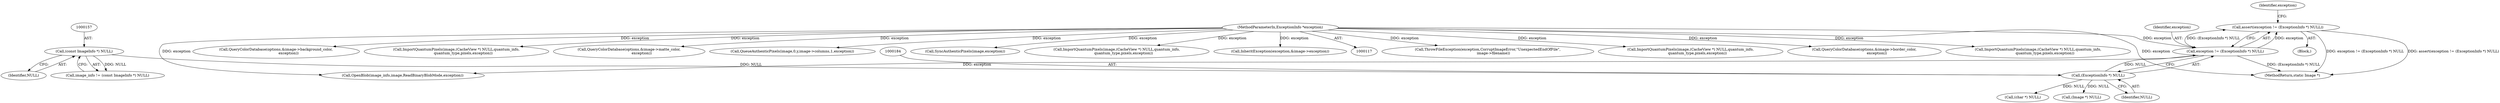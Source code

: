 digraph "0_ImageMagick_f6e9d0d9955e85bdd7540b251cd50d598dacc5e6_34@API" {
"1000180" [label="(Call,assert(exception != (ExceptionInfo *) NULL))"];
"1000181" [label="(Call,exception != (ExceptionInfo *) NULL)"];
"1000119" [label="(MethodParameterIn,ExceptionInfo *exception)"];
"1000183" [label="(Call,(ExceptionInfo *) NULL)"];
"1000156" [label="(Call,(const ImageInfo *) NULL)"];
"1000156" [label="(Call,(const ImageInfo *) NULL)"];
"1003390" [label="(Call,ThrowFileException(exception,CorruptImageError,\"UnexpectedEndOfFile\",\n          image->filename))"];
"1003119" [label="(Call,ImportQuantumPixels(image,(CacheView *) NULL,quantum_info,\n            quantum_type,pixels,exception))"];
"1000722" [label="(Call,QueryColorDatabase(options,&image->border_color,\n                      exception))"];
"1003221" [label="(Call,ImportQuantumPixels(image,(CacheView *) NULL,quantum_info,\n            quantum_type,pixels,exception))"];
"1000252" [label="(Call,(char *) NULL)"];
"1000648" [label="(Call,QueryColorDatabase(options,&image->background_color,\n                      exception))"];
"1002941" [label="(Call,ImportQuantumPixels(image,(CacheView *) NULL,quantum_info,\n            quantum_type,pixels,exception))"];
"1000182" [label="(Identifier,exception)"];
"1000119" [label="(MethodParameterIn,ExceptionInfo *exception)"];
"1000198" [label="(Call,OpenBlob(image_info,image,ReadBinaryBlobMode,exception))"];
"1000120" [label="(Block,)"];
"1001144" [label="(Call,QueryColorDatabase(options,&image->matte_color,\n                      exception))"];
"1000183" [label="(Call,(ExceptionInfo *) NULL)"];
"1003485" [label="(MethodReturn,static Image *)"];
"1002832" [label="(Call,QueueAuthenticPixels(image,0,y,image->columns,1,exception))"];
"1003233" [label="(Call,SyncAuthenticPixels(image,exception))"];
"1000189" [label="(Identifier,exception)"];
"1000213" [label="(Call,(Image *) NULL)"];
"1000158" [label="(Identifier,NULL)"];
"1000180" [label="(Call,assert(exception != (ExceptionInfo *) NULL))"];
"1003029" [label="(Call,ImportQuantumPixels(image,(CacheView *) NULL,quantum_info,\n            quantum_type,pixels,exception))"];
"1000154" [label="(Call,image_info != (const ImageInfo *) NULL)"];
"1000181" [label="(Call,exception != (ExceptionInfo *) NULL)"];
"1000185" [label="(Identifier,NULL)"];
"1002371" [label="(Call,InheritException(exception,&image->exception))"];
"1000180" -> "1000120"  [label="AST: "];
"1000180" -> "1000181"  [label="CFG: "];
"1000181" -> "1000180"  [label="AST: "];
"1000189" -> "1000180"  [label="CFG: "];
"1000180" -> "1003485"  [label="DDG: exception != (ExceptionInfo *) NULL"];
"1000180" -> "1003485"  [label="DDG: assert(exception != (ExceptionInfo *) NULL)"];
"1000181" -> "1000180"  [label="DDG: exception"];
"1000181" -> "1000180"  [label="DDG: (ExceptionInfo *) NULL"];
"1000181" -> "1000183"  [label="CFG: "];
"1000182" -> "1000181"  [label="AST: "];
"1000183" -> "1000181"  [label="AST: "];
"1000181" -> "1003485"  [label="DDG: (ExceptionInfo *) NULL"];
"1000119" -> "1000181"  [label="DDG: exception"];
"1000183" -> "1000181"  [label="DDG: NULL"];
"1000181" -> "1000198"  [label="DDG: exception"];
"1000119" -> "1000117"  [label="AST: "];
"1000119" -> "1003485"  [label="DDG: exception"];
"1000119" -> "1000198"  [label="DDG: exception"];
"1000119" -> "1000648"  [label="DDG: exception"];
"1000119" -> "1000722"  [label="DDG: exception"];
"1000119" -> "1001144"  [label="DDG: exception"];
"1000119" -> "1002371"  [label="DDG: exception"];
"1000119" -> "1002832"  [label="DDG: exception"];
"1000119" -> "1002941"  [label="DDG: exception"];
"1000119" -> "1003029"  [label="DDG: exception"];
"1000119" -> "1003119"  [label="DDG: exception"];
"1000119" -> "1003221"  [label="DDG: exception"];
"1000119" -> "1003233"  [label="DDG: exception"];
"1000119" -> "1003390"  [label="DDG: exception"];
"1000183" -> "1000185"  [label="CFG: "];
"1000184" -> "1000183"  [label="AST: "];
"1000185" -> "1000183"  [label="AST: "];
"1000156" -> "1000183"  [label="DDG: NULL"];
"1000183" -> "1000213"  [label="DDG: NULL"];
"1000183" -> "1000252"  [label="DDG: NULL"];
"1000156" -> "1000154"  [label="AST: "];
"1000156" -> "1000158"  [label="CFG: "];
"1000157" -> "1000156"  [label="AST: "];
"1000158" -> "1000156"  [label="AST: "];
"1000154" -> "1000156"  [label="CFG: "];
"1000156" -> "1000154"  [label="DDG: NULL"];
}
